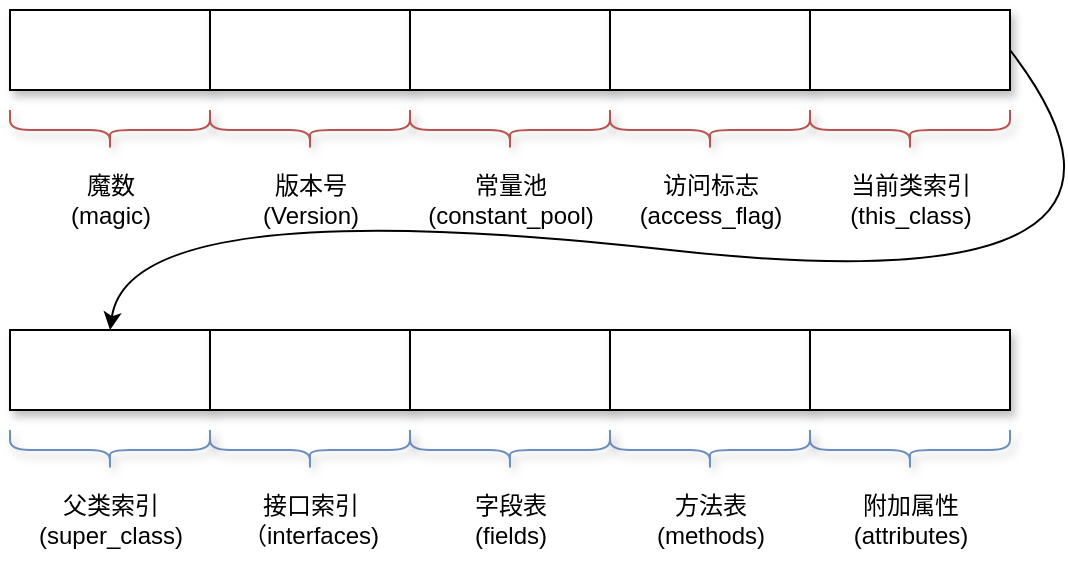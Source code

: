 <mxfile version="14.1.5" type="device"><diagram id="kWWOql1PXazyI8YSG5dn" name="第 1 页"><mxGraphModel dx="621" dy="552" grid="1" gridSize="10" guides="1" tooltips="1" connect="1" arrows="1" fold="1" page="1" pageScale="1" pageWidth="827" pageHeight="1169" math="0" shadow="0"><root><mxCell id="0"/><mxCell id="1" parent="0"/><mxCell id="gepwz-rj1obuyPwmjRb2-1" value="" style="rounded=0;whiteSpace=wrap;html=1;shadow=1;" parent="1" vertex="1"><mxGeometry x="70" y="190" width="100" height="40" as="geometry"/></mxCell><mxCell id="gepwz-rj1obuyPwmjRb2-2" value="" style="shape=curlyBracket;whiteSpace=wrap;html=1;rounded=1;rotation=-90;shadow=1;fillColor=#f8cecc;strokeColor=#b85450;" parent="1" vertex="1"><mxGeometry x="110" y="200" width="20" height="100" as="geometry"/></mxCell><mxCell id="gepwz-rj1obuyPwmjRb2-3" value="魔数&lt;br&gt;(magic)" style="text;html=1;align=center;verticalAlign=middle;resizable=0;points=[];autosize=1;shadow=1;" parent="1" vertex="1"><mxGeometry x="90" y="270" width="60" height="30" as="geometry"/></mxCell><mxCell id="gepwz-rj1obuyPwmjRb2-4" value="" style="rounded=0;whiteSpace=wrap;html=1;shadow=1;" parent="1" vertex="1"><mxGeometry x="170" y="190" width="100" height="40" as="geometry"/></mxCell><mxCell id="gepwz-rj1obuyPwmjRb2-5" value="" style="shape=curlyBracket;whiteSpace=wrap;html=1;rounded=1;rotation=-90;shadow=1;fillColor=#f8cecc;strokeColor=#b85450;" parent="1" vertex="1"><mxGeometry x="210" y="200" width="20" height="100" as="geometry"/></mxCell><mxCell id="gepwz-rj1obuyPwmjRb2-6" value="版本号&lt;br&gt;(Version)" style="text;html=1;align=center;verticalAlign=middle;resizable=0;points=[];autosize=1;shadow=1;" parent="1" vertex="1"><mxGeometry x="190" y="270" width="60" height="30" as="geometry"/></mxCell><mxCell id="gepwz-rj1obuyPwmjRb2-10" value="" style="rounded=0;whiteSpace=wrap;html=1;shadow=1;" parent="1" vertex="1"><mxGeometry x="270" y="190" width="100" height="40" as="geometry"/></mxCell><mxCell id="gepwz-rj1obuyPwmjRb2-11" value="" style="shape=curlyBracket;whiteSpace=wrap;html=1;rounded=1;rotation=-90;shadow=1;fillColor=#f8cecc;strokeColor=#b85450;" parent="1" vertex="1"><mxGeometry x="310" y="200" width="20" height="100" as="geometry"/></mxCell><mxCell id="gepwz-rj1obuyPwmjRb2-12" value="常量池&lt;br&gt;(constant_pool)" style="text;html=1;align=center;verticalAlign=middle;resizable=0;points=[];autosize=1;shadow=1;" parent="1" vertex="1"><mxGeometry x="270" y="270" width="100" height="30" as="geometry"/></mxCell><mxCell id="gepwz-rj1obuyPwmjRb2-13" value="" style="rounded=0;whiteSpace=wrap;html=1;shadow=1;" parent="1" vertex="1"><mxGeometry x="370" y="190" width="100" height="40" as="geometry"/></mxCell><mxCell id="gepwz-rj1obuyPwmjRb2-14" value="" style="shape=curlyBracket;whiteSpace=wrap;html=1;rounded=1;rotation=-90;shadow=1;fillColor=#f8cecc;strokeColor=#b85450;" parent="1" vertex="1"><mxGeometry x="410" y="200" width="20" height="100" as="geometry"/></mxCell><mxCell id="gepwz-rj1obuyPwmjRb2-15" value="访问标志&lt;br&gt;(access_flag)" style="text;html=1;align=center;verticalAlign=middle;resizable=0;points=[];autosize=1;shadow=1;" parent="1" vertex="1"><mxGeometry x="375" y="270" width="90" height="30" as="geometry"/></mxCell><mxCell id="gepwz-rj1obuyPwmjRb2-16" value="" style="rounded=0;whiteSpace=wrap;html=1;shadow=1;" parent="1" vertex="1"><mxGeometry x="470" y="190" width="100" height="40" as="geometry"/></mxCell><mxCell id="gepwz-rj1obuyPwmjRb2-17" value="" style="shape=curlyBracket;whiteSpace=wrap;html=1;rounded=1;rotation=-90;shadow=1;fillColor=#f8cecc;strokeColor=#b85450;" parent="1" vertex="1"><mxGeometry x="510" y="200" width="20" height="100" as="geometry"/></mxCell><mxCell id="gepwz-rj1obuyPwmjRb2-18" value="当前类索引&lt;br&gt;(this_class)" style="text;html=1;align=center;verticalAlign=middle;resizable=0;points=[];autosize=1;shadow=1;" parent="1" vertex="1"><mxGeometry x="480" y="270" width="80" height="30" as="geometry"/></mxCell><mxCell id="gepwz-rj1obuyPwmjRb2-19" value="" style="rounded=0;whiteSpace=wrap;html=1;shadow=1;" parent="1" vertex="1"><mxGeometry x="70" y="350" width="100" height="40" as="geometry"/></mxCell><mxCell id="gepwz-rj1obuyPwmjRb2-20" value="" style="shape=curlyBracket;whiteSpace=wrap;html=1;rounded=1;rotation=-90;shadow=1;fillColor=#dae8fc;strokeColor=#6c8ebf;" parent="1" vertex="1"><mxGeometry x="110" y="360" width="20" height="100" as="geometry"/></mxCell><mxCell id="gepwz-rj1obuyPwmjRb2-21" value="父类索引&lt;br&gt;(super_class)" style="text;html=1;align=center;verticalAlign=middle;resizable=0;points=[];autosize=1;shadow=1;" parent="1" vertex="1"><mxGeometry x="75" y="430" width="90" height="30" as="geometry"/></mxCell><mxCell id="gepwz-rj1obuyPwmjRb2-22" value="" style="rounded=0;whiteSpace=wrap;html=1;shadow=1;" parent="1" vertex="1"><mxGeometry x="170" y="350" width="100" height="40" as="geometry"/></mxCell><mxCell id="gepwz-rj1obuyPwmjRb2-23" value="" style="shape=curlyBracket;whiteSpace=wrap;html=1;rounded=1;rotation=-90;shadow=1;fillColor=#dae8fc;strokeColor=#6c8ebf;" parent="1" vertex="1"><mxGeometry x="210" y="360" width="20" height="100" as="geometry"/></mxCell><mxCell id="gepwz-rj1obuyPwmjRb2-24" value="接口索引&lt;br&gt;（interfaces)" style="text;html=1;align=center;verticalAlign=middle;resizable=0;points=[];autosize=1;shadow=1;" parent="1" vertex="1"><mxGeometry x="180" y="430" width="80" height="30" as="geometry"/></mxCell><mxCell id="gepwz-rj1obuyPwmjRb2-25" value="" style="rounded=0;whiteSpace=wrap;html=1;shadow=1;" parent="1" vertex="1"><mxGeometry x="270" y="350" width="100" height="40" as="geometry"/></mxCell><mxCell id="gepwz-rj1obuyPwmjRb2-26" value="" style="shape=curlyBracket;whiteSpace=wrap;html=1;rounded=1;rotation=-90;shadow=1;fillColor=#dae8fc;strokeColor=#6c8ebf;" parent="1" vertex="1"><mxGeometry x="310" y="360" width="20" height="100" as="geometry"/></mxCell><mxCell id="gepwz-rj1obuyPwmjRb2-27" value="字段表&lt;br&gt;(fields)" style="text;html=1;align=center;verticalAlign=middle;resizable=0;points=[];autosize=1;shadow=1;" parent="1" vertex="1"><mxGeometry x="295" y="430" width="50" height="30" as="geometry"/></mxCell><mxCell id="gepwz-rj1obuyPwmjRb2-28" value="" style="rounded=0;whiteSpace=wrap;html=1;shadow=1;" parent="1" vertex="1"><mxGeometry x="370" y="350" width="100" height="40" as="geometry"/></mxCell><mxCell id="gepwz-rj1obuyPwmjRb2-29" value="" style="shape=curlyBracket;whiteSpace=wrap;html=1;rounded=1;rotation=-90;shadow=1;fillColor=#dae8fc;strokeColor=#6c8ebf;" parent="1" vertex="1"><mxGeometry x="410" y="360" width="20" height="100" as="geometry"/></mxCell><mxCell id="gepwz-rj1obuyPwmjRb2-30" value="方法表&lt;br&gt;(methods)" style="text;html=1;align=center;verticalAlign=middle;resizable=0;points=[];autosize=1;shadow=1;" parent="1" vertex="1"><mxGeometry x="385" y="430" width="70" height="30" as="geometry"/></mxCell><mxCell id="gepwz-rj1obuyPwmjRb2-31" value="" style="rounded=0;whiteSpace=wrap;html=1;shadow=1;" parent="1" vertex="1"><mxGeometry x="470" y="350" width="100" height="40" as="geometry"/></mxCell><mxCell id="gepwz-rj1obuyPwmjRb2-32" value="" style="shape=curlyBracket;whiteSpace=wrap;html=1;rounded=1;rotation=-90;shadow=1;fillColor=#dae8fc;strokeColor=#6c8ebf;" parent="1" vertex="1"><mxGeometry x="510" y="360" width="20" height="100" as="geometry"/></mxCell><mxCell id="gepwz-rj1obuyPwmjRb2-33" value="附加属性&lt;br&gt;(attributes)" style="text;html=1;align=center;verticalAlign=middle;resizable=0;points=[];autosize=1;shadow=1;" parent="1" vertex="1"><mxGeometry x="485" y="430" width="70" height="30" as="geometry"/></mxCell><mxCell id="gepwz-rj1obuyPwmjRb2-34" value="" style="curved=1;endArrow=classic;html=1;entryX=0.5;entryY=0;entryDx=0;entryDy=0;exitX=1;exitY=0.5;exitDx=0;exitDy=0;" parent="1" source="gepwz-rj1obuyPwmjRb2-16" target="gepwz-rj1obuyPwmjRb2-19" edge="1"><mxGeometry width="50" height="50" relative="1" as="geometry"><mxPoint x="75" y="560" as="sourcePoint"/><mxPoint x="125" y="510" as="targetPoint"/><Array as="points"><mxPoint x="670" y="340"/><mxPoint x="130" y="280"/></Array></mxGeometry></mxCell></root></mxGraphModel></diagram></mxfile>